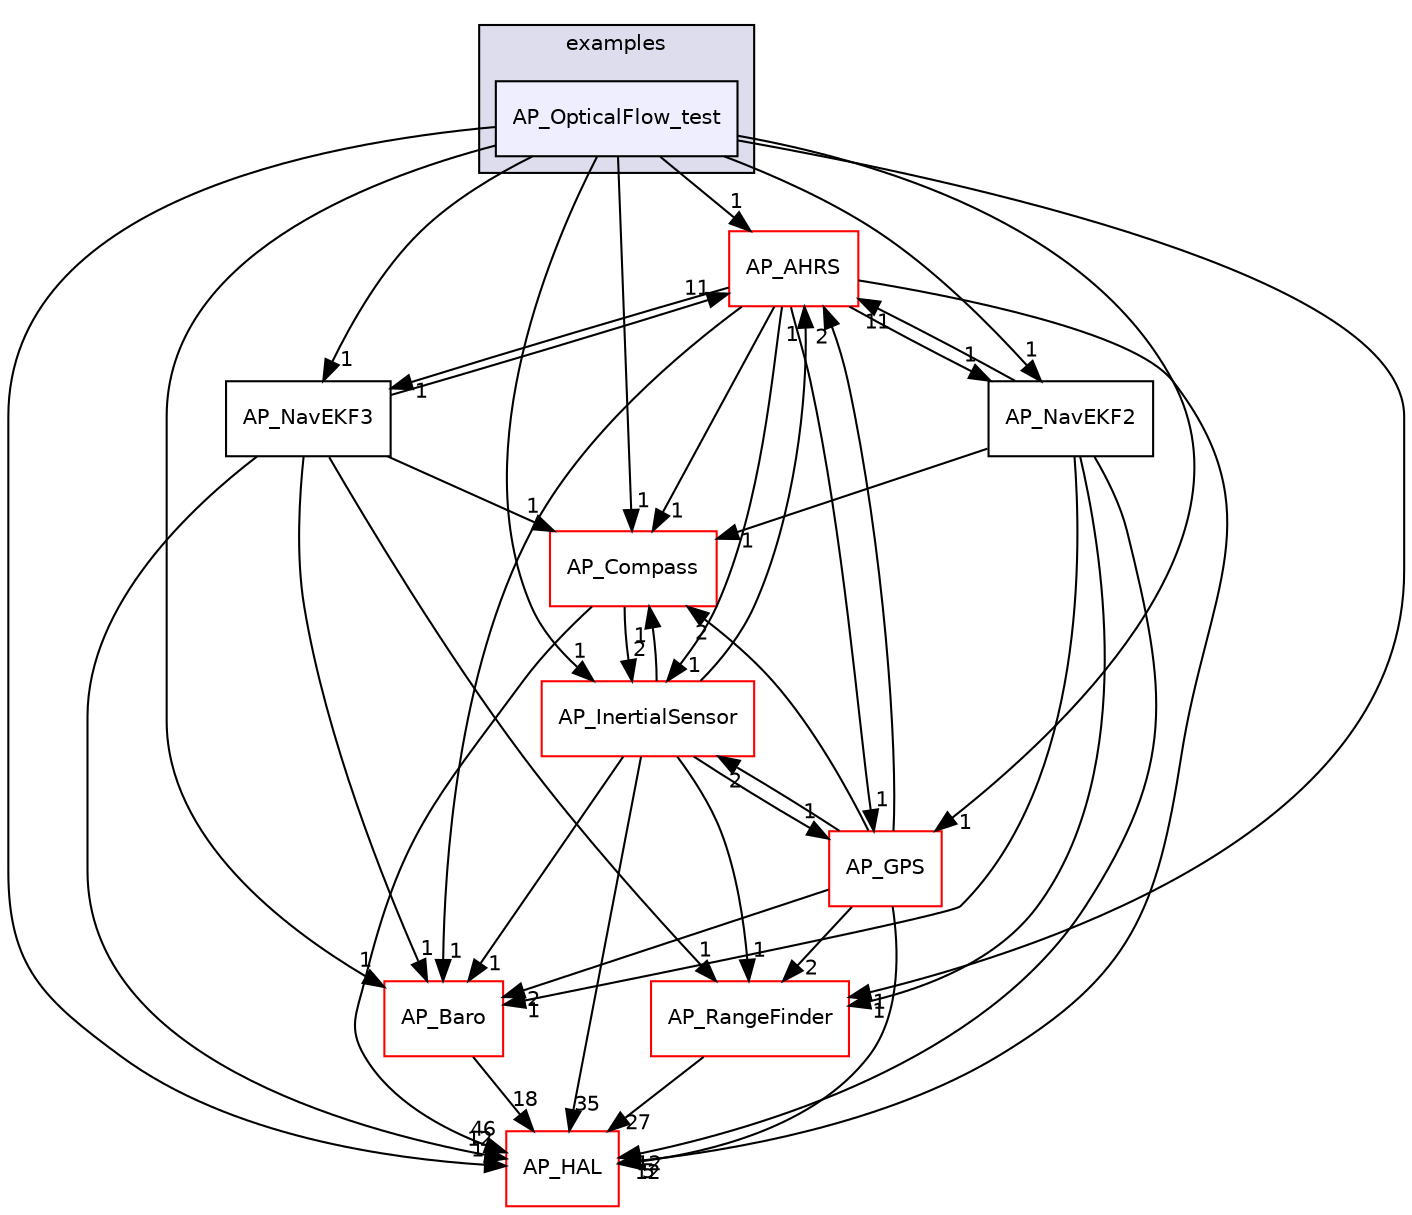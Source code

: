 digraph "libraries/AP_OpticalFlow/examples/AP_OpticalFlow_test" {
  compound=true
  node [ fontsize="10", fontname="Helvetica"];
  edge [ labelfontsize="10", labelfontname="Helvetica"];
  subgraph clusterdir_3e823aabb1563da21ff5a1277dd12e26 {
    graph [ bgcolor="#ddddee", pencolor="black", label="examples" fontname="Helvetica", fontsize="10", URL="dir_3e823aabb1563da21ff5a1277dd12e26.html"]
  dir_d19ee1fef5d2ee9cbabc600b7858d811 [shape=box, label="AP_OpticalFlow_test", style="filled", fillcolor="#eeeeff", pencolor="black", URL="dir_d19ee1fef5d2ee9cbabc600b7858d811.html"];
  }
  dir_85ad937bf7c11de5c2907a482c9c56bd [shape=box label="AP_AHRS" fillcolor="white" style="filled" color="red" URL="dir_85ad937bf7c11de5c2907a482c9c56bd.html"];
  dir_1cbc10423b2512b31103883361e0123b [shape=box label="AP_HAL" fillcolor="white" style="filled" color="red" URL="dir_1cbc10423b2512b31103883361e0123b.html"];
  dir_be7d8c815974726f2830f0fa14d80621 [shape=box label="AP_NavEKF3" URL="dir_be7d8c815974726f2830f0fa14d80621.html"];
  dir_f8d151dc119ef4d37afa003c944b490a [shape=box label="AP_InertialSensor" fillcolor="white" style="filled" color="red" URL="dir_f8d151dc119ef4d37afa003c944b490a.html"];
  dir_dc27bcd5d3e114c391ea7ea0e777b78e [shape=box label="AP_GPS" fillcolor="white" style="filled" color="red" URL="dir_dc27bcd5d3e114c391ea7ea0e777b78e.html"];
  dir_65717d02e6482fd400ba81c154f53df4 [shape=box label="AP_Compass" fillcolor="white" style="filled" color="red" URL="dir_65717d02e6482fd400ba81c154f53df4.html"];
  dir_2db31eccffaa5186f16f2cc3bf0c362d [shape=box label="AP_RangeFinder" fillcolor="white" style="filled" color="red" URL="dir_2db31eccffaa5186f16f2cc3bf0c362d.html"];
  dir_7db4a971a8c593e04169c3b474b45b25 [shape=box label="AP_Baro" fillcolor="white" style="filled" color="red" URL="dir_7db4a971a8c593e04169c3b474b45b25.html"];
  dir_3d64b9b1d29754754bebf8508cdc1a1e [shape=box label="AP_NavEKF2" URL="dir_3d64b9b1d29754754bebf8508cdc1a1e.html"];
  dir_85ad937bf7c11de5c2907a482c9c56bd->dir_1cbc10423b2512b31103883361e0123b [headlabel="5", labeldistance=1.5 headhref="dir_000015_000057.html"];
  dir_85ad937bf7c11de5c2907a482c9c56bd->dir_be7d8c815974726f2830f0fa14d80621 [headlabel="1", labeldistance=1.5 headhref="dir_000015_000125.html"];
  dir_85ad937bf7c11de5c2907a482c9c56bd->dir_f8d151dc119ef4d37afa003c944b490a [headlabel="1", labeldistance=1.5 headhref="dir_000015_000088.html"];
  dir_85ad937bf7c11de5c2907a482c9c56bd->dir_dc27bcd5d3e114c391ea7ea0e777b78e [headlabel="1", labeldistance=1.5 headhref="dir_000015_000051.html"];
  dir_85ad937bf7c11de5c2907a482c9c56bd->dir_65717d02e6482fd400ba81c154f53df4 [headlabel="1", labeldistance=1.5 headhref="dir_000015_000041.html"];
  dir_85ad937bf7c11de5c2907a482c9c56bd->dir_7db4a971a8c593e04169c3b474b45b25 [headlabel="1", labeldistance=1.5 headhref="dir_000015_000023.html"];
  dir_85ad937bf7c11de5c2907a482c9c56bd->dir_3d64b9b1d29754754bebf8508cdc1a1e [headlabel="1", labeldistance=1.5 headhref="dir_000015_000124.html"];
  dir_be7d8c815974726f2830f0fa14d80621->dir_85ad937bf7c11de5c2907a482c9c56bd [headlabel="11", labeldistance=1.5 headhref="dir_000125_000015.html"];
  dir_be7d8c815974726f2830f0fa14d80621->dir_1cbc10423b2512b31103883361e0123b [headlabel="12", labeldistance=1.5 headhref="dir_000125_000057.html"];
  dir_be7d8c815974726f2830f0fa14d80621->dir_65717d02e6482fd400ba81c154f53df4 [headlabel="1", labeldistance=1.5 headhref="dir_000125_000041.html"];
  dir_be7d8c815974726f2830f0fa14d80621->dir_2db31eccffaa5186f16f2cc3bf0c362d [headlabel="1", labeldistance=1.5 headhref="dir_000125_000140.html"];
  dir_be7d8c815974726f2830f0fa14d80621->dir_7db4a971a8c593e04169c3b474b45b25 [headlabel="1", labeldistance=1.5 headhref="dir_000125_000023.html"];
  dir_f8d151dc119ef4d37afa003c944b490a->dir_85ad937bf7c11de5c2907a482c9c56bd [headlabel="1", labeldistance=1.5 headhref="dir_000088_000015.html"];
  dir_f8d151dc119ef4d37afa003c944b490a->dir_1cbc10423b2512b31103883361e0123b [headlabel="35", labeldistance=1.5 headhref="dir_000088_000057.html"];
  dir_f8d151dc119ef4d37afa003c944b490a->dir_dc27bcd5d3e114c391ea7ea0e777b78e [headlabel="1", labeldistance=1.5 headhref="dir_000088_000051.html"];
  dir_f8d151dc119ef4d37afa003c944b490a->dir_65717d02e6482fd400ba81c154f53df4 [headlabel="1", labeldistance=1.5 headhref="dir_000088_000041.html"];
  dir_f8d151dc119ef4d37afa003c944b490a->dir_2db31eccffaa5186f16f2cc3bf0c362d [headlabel="1", labeldistance=1.5 headhref="dir_000088_000140.html"];
  dir_f8d151dc119ef4d37afa003c944b490a->dir_7db4a971a8c593e04169c3b474b45b25 [headlabel="1", labeldistance=1.5 headhref="dir_000088_000023.html"];
  dir_dc27bcd5d3e114c391ea7ea0e777b78e->dir_85ad937bf7c11de5c2907a482c9c56bd [headlabel="2", labeldistance=1.5 headhref="dir_000051_000015.html"];
  dir_dc27bcd5d3e114c391ea7ea0e777b78e->dir_1cbc10423b2512b31103883361e0123b [headlabel="12", labeldistance=1.5 headhref="dir_000051_000057.html"];
  dir_dc27bcd5d3e114c391ea7ea0e777b78e->dir_f8d151dc119ef4d37afa003c944b490a [headlabel="2", labeldistance=1.5 headhref="dir_000051_000088.html"];
  dir_dc27bcd5d3e114c391ea7ea0e777b78e->dir_65717d02e6482fd400ba81c154f53df4 [headlabel="2", labeldistance=1.5 headhref="dir_000051_000041.html"];
  dir_dc27bcd5d3e114c391ea7ea0e777b78e->dir_2db31eccffaa5186f16f2cc3bf0c362d [headlabel="2", labeldistance=1.5 headhref="dir_000051_000140.html"];
  dir_dc27bcd5d3e114c391ea7ea0e777b78e->dir_7db4a971a8c593e04169c3b474b45b25 [headlabel="2", labeldistance=1.5 headhref="dir_000051_000023.html"];
  dir_65717d02e6482fd400ba81c154f53df4->dir_1cbc10423b2512b31103883361e0123b [headlabel="46", labeldistance=1.5 headhref="dir_000041_000057.html"];
  dir_65717d02e6482fd400ba81c154f53df4->dir_f8d151dc119ef4d37afa003c944b490a [headlabel="2", labeldistance=1.5 headhref="dir_000041_000088.html"];
  dir_d19ee1fef5d2ee9cbabc600b7858d811->dir_85ad937bf7c11de5c2907a482c9c56bd [headlabel="1", labeldistance=1.5 headhref="dir_000132_000015.html"];
  dir_d19ee1fef5d2ee9cbabc600b7858d811->dir_1cbc10423b2512b31103883361e0123b [headlabel="1", labeldistance=1.5 headhref="dir_000132_000057.html"];
  dir_d19ee1fef5d2ee9cbabc600b7858d811->dir_be7d8c815974726f2830f0fa14d80621 [headlabel="1", labeldistance=1.5 headhref="dir_000132_000125.html"];
  dir_d19ee1fef5d2ee9cbabc600b7858d811->dir_f8d151dc119ef4d37afa003c944b490a [headlabel="1", labeldistance=1.5 headhref="dir_000132_000088.html"];
  dir_d19ee1fef5d2ee9cbabc600b7858d811->dir_dc27bcd5d3e114c391ea7ea0e777b78e [headlabel="1", labeldistance=1.5 headhref="dir_000132_000051.html"];
  dir_d19ee1fef5d2ee9cbabc600b7858d811->dir_65717d02e6482fd400ba81c154f53df4 [headlabel="1", labeldistance=1.5 headhref="dir_000132_000041.html"];
  dir_d19ee1fef5d2ee9cbabc600b7858d811->dir_2db31eccffaa5186f16f2cc3bf0c362d [headlabel="1", labeldistance=1.5 headhref="dir_000132_000140.html"];
  dir_d19ee1fef5d2ee9cbabc600b7858d811->dir_7db4a971a8c593e04169c3b474b45b25 [headlabel="1", labeldistance=1.5 headhref="dir_000132_000023.html"];
  dir_d19ee1fef5d2ee9cbabc600b7858d811->dir_3d64b9b1d29754754bebf8508cdc1a1e [headlabel="1", labeldistance=1.5 headhref="dir_000132_000124.html"];
  dir_2db31eccffaa5186f16f2cc3bf0c362d->dir_1cbc10423b2512b31103883361e0123b [headlabel="27", labeldistance=1.5 headhref="dir_000140_000057.html"];
  dir_7db4a971a8c593e04169c3b474b45b25->dir_1cbc10423b2512b31103883361e0123b [headlabel="18", labeldistance=1.5 headhref="dir_000023_000057.html"];
  dir_3d64b9b1d29754754bebf8508cdc1a1e->dir_85ad937bf7c11de5c2907a482c9c56bd [headlabel="11", labeldistance=1.5 headhref="dir_000124_000015.html"];
  dir_3d64b9b1d29754754bebf8508cdc1a1e->dir_1cbc10423b2512b31103883361e0123b [headlabel="12", labeldistance=1.5 headhref="dir_000124_000057.html"];
  dir_3d64b9b1d29754754bebf8508cdc1a1e->dir_65717d02e6482fd400ba81c154f53df4 [headlabel="1", labeldistance=1.5 headhref="dir_000124_000041.html"];
  dir_3d64b9b1d29754754bebf8508cdc1a1e->dir_2db31eccffaa5186f16f2cc3bf0c362d [headlabel="1", labeldistance=1.5 headhref="dir_000124_000140.html"];
  dir_3d64b9b1d29754754bebf8508cdc1a1e->dir_7db4a971a8c593e04169c3b474b45b25 [headlabel="1", labeldistance=1.5 headhref="dir_000124_000023.html"];
}
